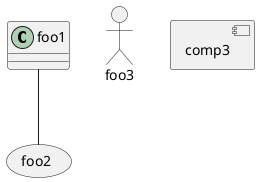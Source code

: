 {
  "sha1": "hyothj99llczpnlqysoohxhh3esuzro",
  "insertion": {
    "when": "2024-06-03T18:59:30.152Z",
    "user": "plantuml@gmail.com"
  }
}
@startuml
allow_mixing
class foo1
usecase foo2
actor foo3
foo1 -- foo2
component comp3
@enduml
